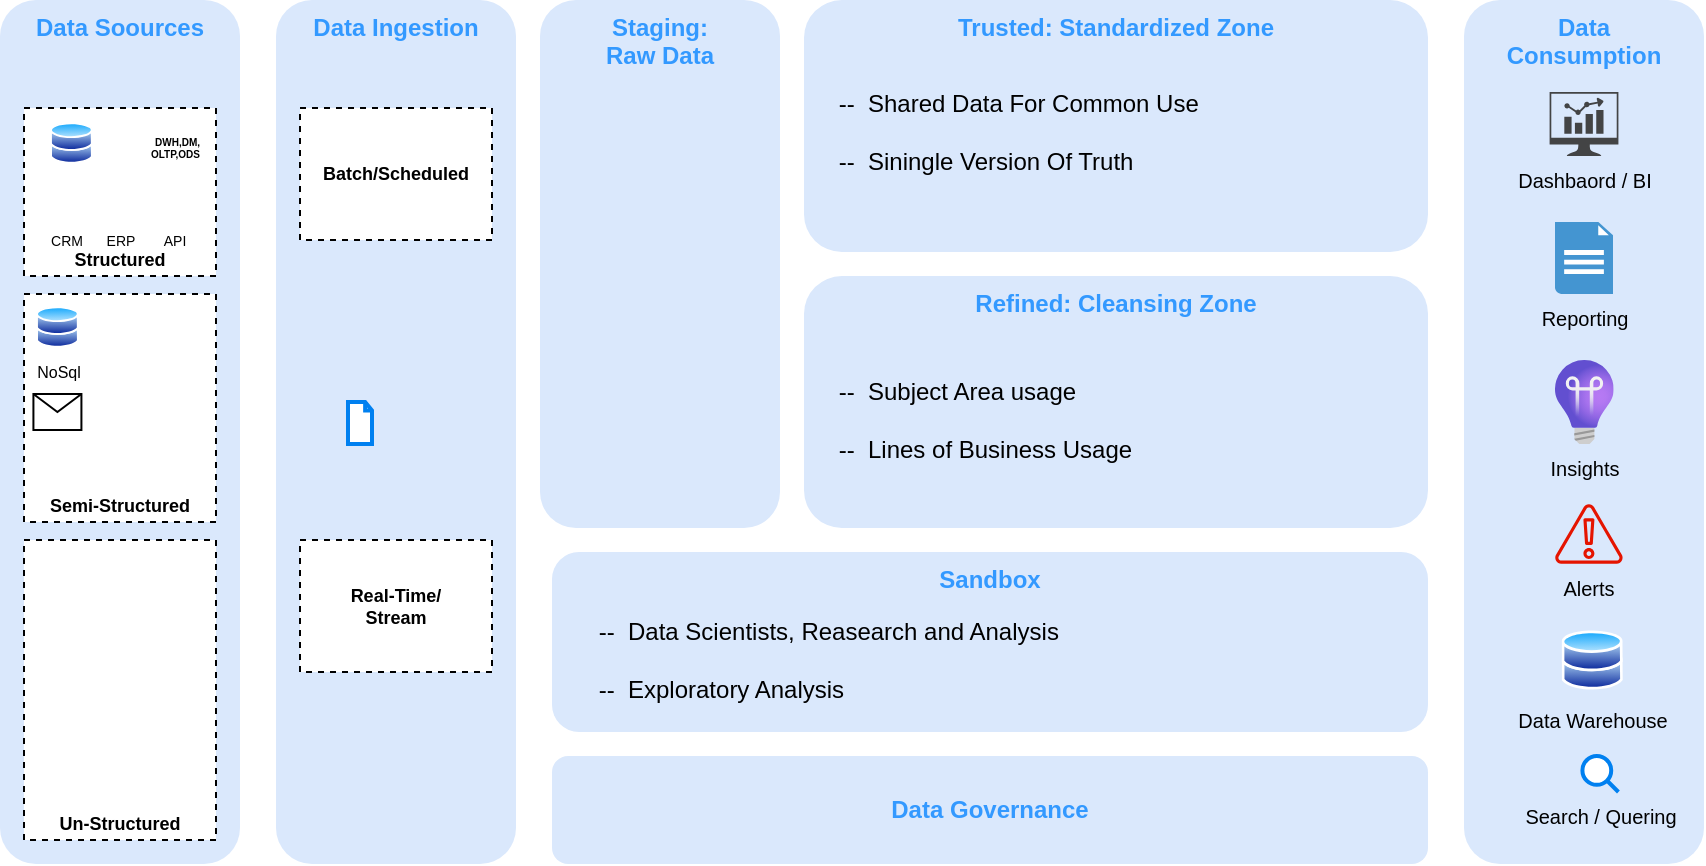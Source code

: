 <mxfile version="21.8.2" type="github">
  <diagram id="4_XCW6oBCm1cpU5HytLm" name="Page-1">
    <mxGraphModel dx="880" dy="510" grid="1" gridSize="6" guides="1" tooltips="1" connect="1" arrows="1" fold="1" page="1" pageScale="1" pageWidth="1600" pageHeight="900" math="0" shadow="0">
      <root>
        <mxCell id="0" />
        <mxCell id="1" parent="0" />
        <mxCell id="oHFv8ve8owYaf5rruyJd-1" value="&lt;b&gt;Data Soources&lt;/b&gt;" style="rounded=1;whiteSpace=wrap;html=1;fillColor=#dae8fc;strokeColor=none;verticalAlign=top;fontColor=#3399FF;" vertex="1" parent="1">
          <mxGeometry x="48" y="144" width="120" height="432" as="geometry" />
        </mxCell>
        <mxCell id="oHFv8ve8owYaf5rruyJd-2" value="Data Ingestion" style="rounded=1;whiteSpace=wrap;html=1;fillColor=#dae8fc;strokeColor=none;verticalAlign=top;fontStyle=1;fontColor=#3399FF;" vertex="1" parent="1">
          <mxGeometry x="186" y="144" width="120" height="432" as="geometry" />
        </mxCell>
        <mxCell id="oHFv8ve8owYaf5rruyJd-3" value="Staging:&lt;br&gt;Raw Data" style="rounded=1;whiteSpace=wrap;html=1;fillColor=#dae8fc;strokeColor=none;verticalAlign=top;fontStyle=1;fontColor=#3399FF;" vertex="1" parent="1">
          <mxGeometry x="318" y="144" width="120" height="264" as="geometry" />
        </mxCell>
        <mxCell id="oHFv8ve8owYaf5rruyJd-4" value="Trusted: Standardized Zone" style="rounded=1;whiteSpace=wrap;html=1;fillColor=#dae8fc;strokeColor=none;verticalAlign=top;fontStyle=1;fontColor=#3399FF;" vertex="1" parent="1">
          <mxGeometry x="450" y="144" width="312" height="126" as="geometry" />
        </mxCell>
        <mxCell id="oHFv8ve8owYaf5rruyJd-5" value="Refined: Cleansing Zone" style="rounded=1;whiteSpace=wrap;html=1;fillColor=#dae8fc;strokeColor=none;verticalAlign=top;fontStyle=1;fontColor=#3399FF;" vertex="1" parent="1">
          <mxGeometry x="450" y="282" width="312" height="126" as="geometry" />
        </mxCell>
        <mxCell id="oHFv8ve8owYaf5rruyJd-6" value="Sandbox" style="rounded=1;whiteSpace=wrap;html=1;fillColor=#dae8fc;strokeColor=none;verticalAlign=top;fontStyle=1;fontColor=#3399FF;" vertex="1" parent="1">
          <mxGeometry x="324" y="420" width="438" height="90" as="geometry" />
        </mxCell>
        <mxCell id="oHFv8ve8owYaf5rruyJd-7" value="Data&lt;br&gt;Consumption" style="rounded=1;whiteSpace=wrap;html=1;fillColor=#dae8fc;strokeColor=none;verticalAlign=top;fontStyle=1;fontColor=#3399FF;" vertex="1" parent="1">
          <mxGeometry x="780" y="144" width="120" height="432" as="geometry" />
        </mxCell>
        <mxCell id="oHFv8ve8owYaf5rruyJd-8" value="Data Governance" style="rounded=1;whiteSpace=wrap;html=1;fillColor=#dae8fc;strokeColor=none;verticalAlign=middle;fontStyle=1;fontColor=#3399FF;" vertex="1" parent="1">
          <mxGeometry x="324" y="522" width="438" height="54" as="geometry" />
        </mxCell>
        <mxCell id="oHFv8ve8owYaf5rruyJd-10" value="Structured" style="rounded=0;whiteSpace=wrap;html=1;fontSize=9;fontStyle=1;verticalAlign=bottom;dashed=1;" vertex="1" parent="1">
          <mxGeometry x="60" y="198" width="96" height="84" as="geometry" />
        </mxCell>
        <mxCell id="oHFv8ve8owYaf5rruyJd-19" value="CRM" style="shape=image;html=1;verticalAlign=top;verticalLabelPosition=bottom;labelBackgroundColor=#ffffff;imageAspect=0;aspect=fixed;image=https://cdn4.iconfinder.com/data/icons/online-marketing-hand-drawn-vol-4/52/web__globe__data__technology__list__menu__webpage-128.png;fontSize=7;" vertex="1" parent="1">
          <mxGeometry x="72" y="236" width="18" height="18" as="geometry" />
        </mxCell>
        <mxCell id="oHFv8ve8owYaf5rruyJd-20" value="ERP" style="shape=image;html=1;verticalAlign=top;verticalLabelPosition=bottom;labelBackgroundColor=#ffffff;imageAspect=0;aspect=fixed;image=https://cdn4.iconfinder.com/data/icons/online-marketing-hand-drawn-vol-4/52/web__globe__data__technology__list__menu__webpage-128.png;fontSize=7;" vertex="1" parent="1">
          <mxGeometry x="99" y="236" width="18" height="18" as="geometry" />
        </mxCell>
        <mxCell id="oHFv8ve8owYaf5rruyJd-21" value="API" style="shape=image;html=1;verticalAlign=top;verticalLabelPosition=bottom;labelBackgroundColor=#ffffff;imageAspect=0;aspect=fixed;image=https://cdn4.iconfinder.com/data/icons/online-marketing-hand-drawn-vol-4/52/web__globe__data__technology__list__menu__webpage-128.png;fontSize=7;" vertex="1" parent="1">
          <mxGeometry x="126" y="236" width="18" height="18" as="geometry" />
        </mxCell>
        <mxCell id="oHFv8ve8owYaf5rruyJd-22" value="" style="group" vertex="1" connectable="0" parent="1">
          <mxGeometry x="66" y="202" width="84" height="30" as="geometry" />
        </mxCell>
        <mxCell id="oHFv8ve8owYaf5rruyJd-12" value="DWH,DM,&lt;br style=&quot;font-size: 5px;&quot;&gt;OLTP,ODS" style="rounded=0;whiteSpace=wrap;html=1;fontSize=5;fontStyle=1;align=right;verticalAlign=middle;dashed=1;strokeColor=#FFFFFF;" vertex="1" parent="oHFv8ve8owYaf5rruyJd-22">
          <mxGeometry width="84" height="30" as="geometry" />
        </mxCell>
        <mxCell id="oHFv8ve8owYaf5rruyJd-11" value="" style="image;aspect=fixed;perimeter=ellipsePerimeter;html=1;align=center;shadow=0;dashed=0;spacingTop=3;image=img/lib/active_directory/databases.svg;" vertex="1" parent="oHFv8ve8owYaf5rruyJd-22">
          <mxGeometry x="7" y="3" width="21.429" height="21" as="geometry" />
        </mxCell>
        <mxCell id="oHFv8ve8owYaf5rruyJd-23" value="Semi-Structured" style="rounded=0;whiteSpace=wrap;html=1;fontSize=9;fontStyle=1;verticalAlign=bottom;dashed=1;" vertex="1" parent="1">
          <mxGeometry x="60" y="291" width="96" height="114" as="geometry" />
        </mxCell>
        <mxCell id="oHFv8ve8owYaf5rruyJd-24" value="Un-Structured" style="rounded=0;whiteSpace=wrap;html=1;fontSize=9;fontStyle=1;verticalAlign=bottom;dashed=1;" vertex="1" parent="1">
          <mxGeometry x="60" y="414" width="96" height="150" as="geometry" />
        </mxCell>
        <mxCell id="oHFv8ve8owYaf5rruyJd-25" value="Batch/Scheduled" style="rounded=0;whiteSpace=wrap;html=1;fontSize=9;fontStyle=1;verticalAlign=middle;dashed=1;" vertex="1" parent="1">
          <mxGeometry x="198" y="198" width="96" height="66" as="geometry" />
        </mxCell>
        <mxCell id="oHFv8ve8owYaf5rruyJd-26" value="Real-Time/&lt;br&gt;Stream" style="rounded=0;whiteSpace=wrap;html=1;fontSize=9;fontStyle=1;verticalAlign=middle;dashed=1;" vertex="1" parent="1">
          <mxGeometry x="198" y="414" width="96" height="66" as="geometry" />
        </mxCell>
        <mxCell id="oHFv8ve8owYaf5rruyJd-27" value="&amp;nbsp;--&amp;nbsp; Shared Data For Common Use&lt;br&gt;&lt;br&gt;&amp;nbsp;--&amp;nbsp; Siningle Version Of Truth" style="rounded=0;whiteSpace=wrap;html=1;align=left;fillColor=#dae8fc;strokeColor=none;" vertex="1" parent="1">
          <mxGeometry x="462" y="180" width="210" height="60" as="geometry" />
        </mxCell>
        <mxCell id="oHFv8ve8owYaf5rruyJd-28" value="&amp;nbsp;--&amp;nbsp; Subject Area usage&lt;br&gt;&lt;br&gt;&amp;nbsp;--&amp;nbsp; Lines of Business Usage" style="rounded=0;whiteSpace=wrap;html=1;align=left;fillColor=#dae8fc;strokeColor=none;" vertex="1" parent="1">
          <mxGeometry x="462" y="324" width="210" height="60" as="geometry" />
        </mxCell>
        <mxCell id="oHFv8ve8owYaf5rruyJd-29" value="&amp;nbsp;--&amp;nbsp; Data Scientists, Reasearch and Analysis&amp;nbsp;&lt;br&gt;&lt;br&gt;&amp;nbsp;--&amp;nbsp; Exploratory Analysis" style="rounded=0;whiteSpace=wrap;html=1;align=left;fillColor=#dae8fc;strokeColor=none;" vertex="1" parent="1">
          <mxGeometry x="342" y="444" width="270" height="60" as="geometry" />
        </mxCell>
        <mxCell id="oHFv8ve8owYaf5rruyJd-30" value="Dashbaord / BI" style="sketch=0;pointerEvents=1;shadow=0;dashed=0;html=1;strokeColor=none;fillColor=#434445;aspect=fixed;labelPosition=center;verticalLabelPosition=bottom;verticalAlign=top;align=center;outlineConnect=0;shape=mxgraph.vvd.nsx_dashboard;fontSize=10;" vertex="1" parent="1">
          <mxGeometry x="822.8" y="190" width="34.41" height="32" as="geometry" />
        </mxCell>
        <mxCell id="oHFv8ve8owYaf5rruyJd-31" value="Reporting" style="shadow=0;dashed=0;html=1;strokeColor=none;fillColor=#4495D1;labelPosition=center;verticalLabelPosition=bottom;verticalAlign=top;align=center;outlineConnect=0;shape=mxgraph.veeam.2d.report;fontSize=10;" vertex="1" parent="1">
          <mxGeometry x="825.5" y="255" width="29" height="36" as="geometry" />
        </mxCell>
        <mxCell id="oHFv8ve8owYaf5rruyJd-32" value="Insights" style="image;aspect=fixed;html=1;points=[];align=center;fontSize=10;image=img/lib/azure2/devops/Application_Insights.svg;labelBackgroundColor=none;" vertex="1" parent="1">
          <mxGeometry x="825.5" y="324" width="29.33" height="42" as="geometry" />
        </mxCell>
        <mxCell id="oHFv8ve8owYaf5rruyJd-33" value="&lt;font color=&quot;#000000&quot; style=&quot;font-size: 10px;&quot;&gt;Alerts&lt;/font&gt;" style="sketch=0;outlineConnect=0;fontColor=#ffffff;fillColor=#e51400;strokeColor=#B20000;dashed=0;verticalLabelPosition=bottom;verticalAlign=top;align=center;html=1;fontSize=10;fontStyle=0;aspect=fixed;pointerEvents=1;shape=mxgraph.aws4.alert;" vertex="1" parent="1">
          <mxGeometry x="825.5" y="396" width="33.92" height="30" as="geometry" />
        </mxCell>
        <mxCell id="oHFv8ve8owYaf5rruyJd-34" value="Data Warehouse" style="image;aspect=fixed;perimeter=ellipsePerimeter;html=1;align=center;shadow=0;dashed=0;spacingTop=3;image=img/lib/active_directory/databases.svg;labelBackgroundColor=none;fontSize=10;" vertex="1" parent="1">
          <mxGeometry x="828.81" y="459" width="30.61" height="30" as="geometry" />
        </mxCell>
        <mxCell id="oHFv8ve8owYaf5rruyJd-35" value="Search / Quering" style="html=1;verticalLabelPosition=bottom;align=center;labelBackgroundColor=none;verticalAlign=top;strokeWidth=2;strokeColor=#0080F0;shadow=0;dashed=0;shape=mxgraph.ios7.icons.looking_glass;fontSize=10;" vertex="1" parent="1">
          <mxGeometry x="839.21" y="522" width="18" height="18" as="geometry" />
        </mxCell>
        <mxCell id="oHFv8ve8owYaf5rruyJd-36" value="" style="shape=image;html=1;verticalAlign=top;verticalLabelPosition=bottom;labelBackgroundColor=#ffffff;imageAspect=0;aspect=fixed;image=https://cdn3.iconfinder.com/data/icons/document-icons-2/30/647714-excel-128.png" vertex="1" parent="1">
          <mxGeometry x="96" y="330" width="24" height="24" as="geometry" />
        </mxCell>
        <mxCell id="oHFv8ve8owYaf5rruyJd-37" value="NoSql" style="image;aspect=fixed;perimeter=ellipsePerimeter;html=1;align=center;shadow=0;dashed=0;spacingTop=3;image=img/lib/active_directory/databases.svg;fontSize=8;verticalAlign=middle;" vertex="1" parent="1">
          <mxGeometry x="66" y="297" width="21.429" height="21" as="geometry" />
        </mxCell>
        <mxCell id="oHFv8ve8owYaf5rruyJd-38" value="" style="shape=message;html=1;html=1;outlineConnect=0;labelPosition=center;verticalLabelPosition=bottom;align=center;verticalAlign=top;" vertex="1" parent="1">
          <mxGeometry x="64.71" y="341" width="24" height="18" as="geometry" />
        </mxCell>
        <mxCell id="oHFv8ve8owYaf5rruyJd-39" value="" style="html=1;verticalLabelPosition=bottom;align=center;labelBackgroundColor=#ffffff;verticalAlign=top;strokeWidth=2;strokeColor=#0080F0;shadow=0;dashed=0;shape=mxgraph.ios7.icons.document;" vertex="1" parent="1">
          <mxGeometry x="222" y="345" width="12" height="21" as="geometry" />
        </mxCell>
      </root>
    </mxGraphModel>
  </diagram>
</mxfile>
